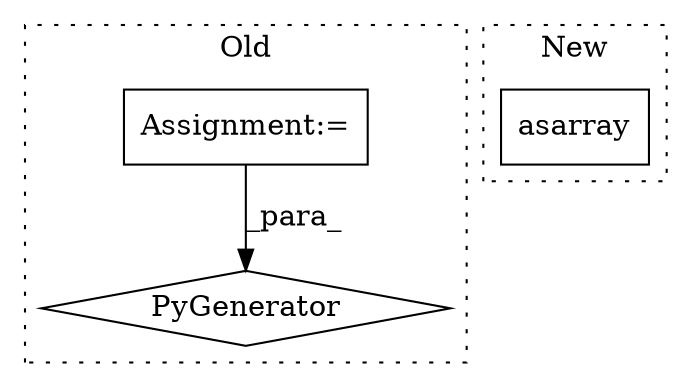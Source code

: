 digraph G {
subgraph cluster0 {
1 [label="PyGenerator" a="107" s="8318" l="111" shape="diamond"];
3 [label="Assignment:=" a="7" s="8382" l="41" shape="box"];
label = "Old";
style="dotted";
}
subgraph cluster1 {
2 [label="asarray" a="32" s="8323,8342" l="8,1" shape="box"];
label = "New";
style="dotted";
}
3 -> 1 [label="_para_"];
}